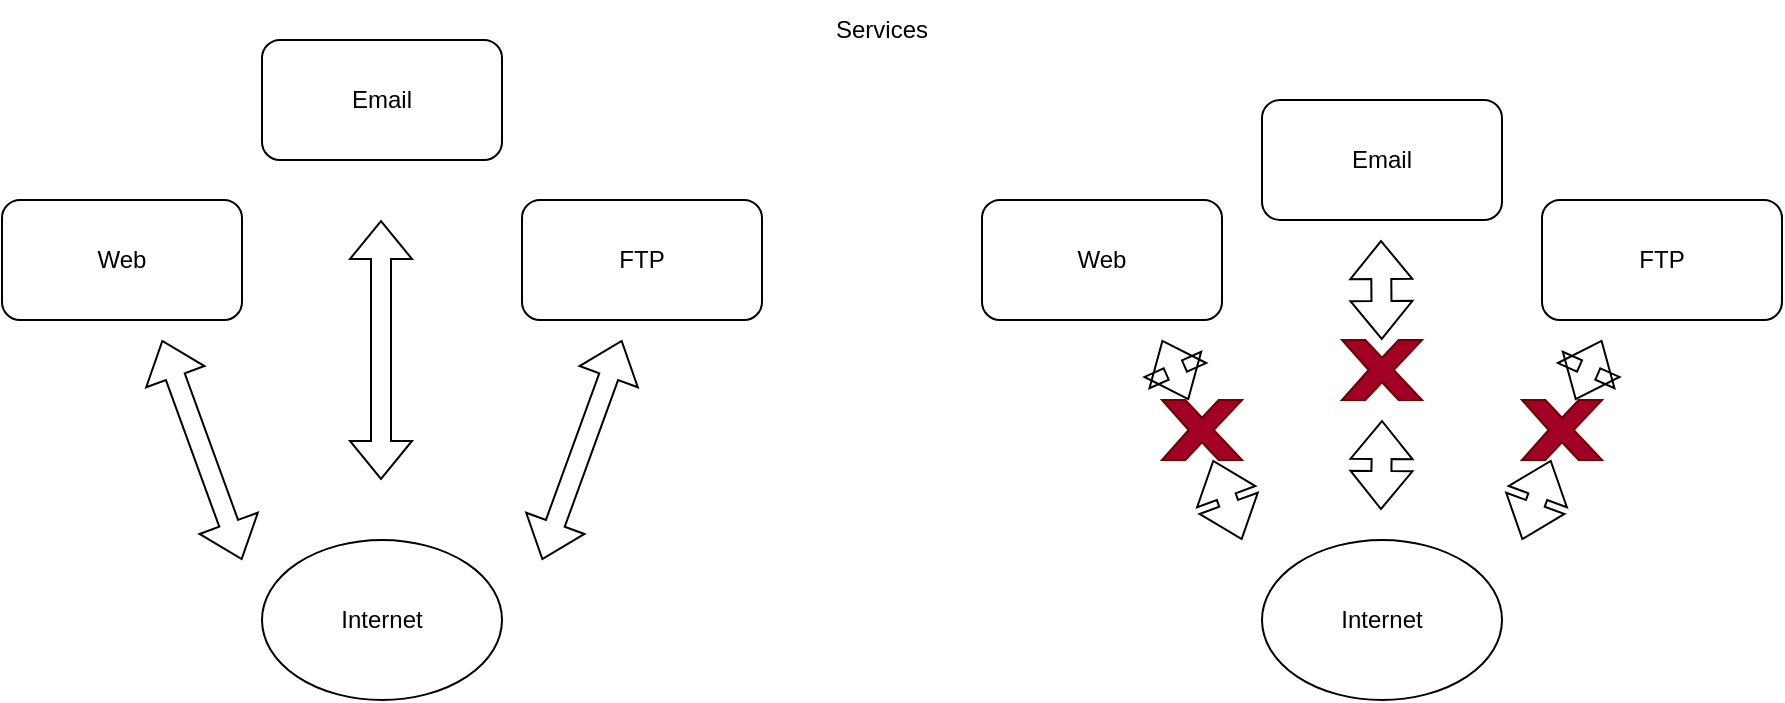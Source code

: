 <mxfile version="23.1.1" type="device">
  <diagram name="Page-1" id="tpV6OoXqru89GLnQi1L3">
    <mxGraphModel dx="1050" dy="530" grid="1" gridSize="10" guides="1" tooltips="1" connect="1" arrows="1" fold="1" page="1" pageScale="1" pageWidth="827" pageHeight="1169" math="0" shadow="0">
      <root>
        <mxCell id="0" />
        <mxCell id="1" parent="0" />
        <mxCell id="1ozwLtLMwtQV_CR9294f-1" value="" style="ellipse;whiteSpace=wrap;html=1;" vertex="1" parent="1">
          <mxGeometry x="180" y="290" width="120" height="80" as="geometry" />
        </mxCell>
        <mxCell id="1ozwLtLMwtQV_CR9294f-2" value="" style="ellipse;whiteSpace=wrap;html=1;" vertex="1" parent="1">
          <mxGeometry x="680" y="290" width="120" height="80" as="geometry" />
        </mxCell>
        <mxCell id="1ozwLtLMwtQV_CR9294f-3" value="Internet" style="text;html=1;strokeColor=none;fillColor=none;align=center;verticalAlign=middle;whiteSpace=wrap;rounded=0;" vertex="1" parent="1">
          <mxGeometry x="210" y="315" width="60" height="30" as="geometry" />
        </mxCell>
        <mxCell id="1ozwLtLMwtQV_CR9294f-4" value="Internet" style="text;html=1;strokeColor=none;fillColor=none;align=center;verticalAlign=middle;whiteSpace=wrap;rounded=0;" vertex="1" parent="1">
          <mxGeometry x="710" y="315" width="60" height="30" as="geometry" />
        </mxCell>
        <mxCell id="1ozwLtLMwtQV_CR9294f-5" value="" style="rounded=1;whiteSpace=wrap;html=1;" vertex="1" parent="1">
          <mxGeometry x="50" y="120" width="120" height="60" as="geometry" />
        </mxCell>
        <mxCell id="1ozwLtLMwtQV_CR9294f-6" value="" style="rounded=1;whiteSpace=wrap;html=1;" vertex="1" parent="1">
          <mxGeometry x="180" y="40" width="120" height="60" as="geometry" />
        </mxCell>
        <mxCell id="1ozwLtLMwtQV_CR9294f-7" value="" style="rounded=1;whiteSpace=wrap;html=1;" vertex="1" parent="1">
          <mxGeometry x="310" y="120" width="120" height="60" as="geometry" />
        </mxCell>
        <mxCell id="1ozwLtLMwtQV_CR9294f-8" value="" style="rounded=1;whiteSpace=wrap;html=1;" vertex="1" parent="1">
          <mxGeometry x="540" y="120" width="120" height="60" as="geometry" />
        </mxCell>
        <mxCell id="1ozwLtLMwtQV_CR9294f-9" value="" style="rounded=1;whiteSpace=wrap;html=1;" vertex="1" parent="1">
          <mxGeometry x="680" y="70" width="120" height="60" as="geometry" />
        </mxCell>
        <mxCell id="1ozwLtLMwtQV_CR9294f-10" value="" style="rounded=1;whiteSpace=wrap;html=1;" vertex="1" parent="1">
          <mxGeometry x="820" y="120" width="120" height="60" as="geometry" />
        </mxCell>
        <mxCell id="1ozwLtLMwtQV_CR9294f-11" value="" style="shape=flexArrow;endArrow=classic;startArrow=classic;html=1;rounded=0;" edge="1" parent="1">
          <mxGeometry width="100" height="100" relative="1" as="geometry">
            <mxPoint x="320" y="300" as="sourcePoint" />
            <mxPoint x="360" y="190" as="targetPoint" />
          </mxGeometry>
        </mxCell>
        <mxCell id="1ozwLtLMwtQV_CR9294f-12" value="" style="shape=flexArrow;endArrow=classic;startArrow=classic;html=1;rounded=0;" edge="1" parent="1">
          <mxGeometry width="100" height="100" relative="1" as="geometry">
            <mxPoint x="170" y="300" as="sourcePoint" />
            <mxPoint x="130" y="190" as="targetPoint" />
          </mxGeometry>
        </mxCell>
        <mxCell id="1ozwLtLMwtQV_CR9294f-13" value="" style="shape=flexArrow;endArrow=classic;startArrow=classic;html=1;rounded=0;" edge="1" parent="1">
          <mxGeometry width="100" height="100" relative="1" as="geometry">
            <mxPoint x="239.5" y="260" as="sourcePoint" />
            <mxPoint x="239.5" y="130" as="targetPoint" />
          </mxGeometry>
        </mxCell>
        <mxCell id="1ozwLtLMwtQV_CR9294f-16" value="" style="shape=flexArrow;endArrow=classic;startArrow=classic;html=1;rounded=0;" edge="1" parent="1" source="1ozwLtLMwtQV_CR9294f-27">
          <mxGeometry width="100" height="100" relative="1" as="geometry">
            <mxPoint x="670" y="290" as="sourcePoint" />
            <mxPoint x="630" y="190" as="targetPoint" />
          </mxGeometry>
        </mxCell>
        <mxCell id="1ozwLtLMwtQV_CR9294f-17" value="" style="shape=flexArrow;endArrow=classic;startArrow=classic;html=1;rounded=0;entryX=1;entryY=0.25;entryDx=0;entryDy=0;" edge="1" parent="1" source="1ozwLtLMwtQV_CR9294f-29">
          <mxGeometry width="100" height="100" relative="1" as="geometry">
            <mxPoint x="739.5" y="275" as="sourcePoint" />
            <mxPoint x="739.5" y="140" as="targetPoint" />
          </mxGeometry>
        </mxCell>
        <mxCell id="1ozwLtLMwtQV_CR9294f-18" value="" style="shape=flexArrow;endArrow=classic;startArrow=classic;html=1;rounded=0;" edge="1" parent="1" source="1ozwLtLMwtQV_CR9294f-30">
          <mxGeometry width="100" height="100" relative="1" as="geometry">
            <mxPoint x="810" y="290" as="sourcePoint" />
            <mxPoint x="850" y="190" as="targetPoint" />
          </mxGeometry>
        </mxCell>
        <mxCell id="1ozwLtLMwtQV_CR9294f-19" value="Web" style="text;html=1;strokeColor=none;fillColor=none;align=center;verticalAlign=middle;whiteSpace=wrap;rounded=0;" vertex="1" parent="1">
          <mxGeometry x="80" y="135" width="60" height="30" as="geometry" />
        </mxCell>
        <mxCell id="1ozwLtLMwtQV_CR9294f-20" value="Email" style="text;html=1;strokeColor=none;fillColor=none;align=center;verticalAlign=middle;whiteSpace=wrap;rounded=0;" vertex="1" parent="1">
          <mxGeometry x="210" y="55" width="60" height="30" as="geometry" />
        </mxCell>
        <mxCell id="1ozwLtLMwtQV_CR9294f-21" value="FTP" style="text;html=1;strokeColor=none;fillColor=none;align=center;verticalAlign=middle;whiteSpace=wrap;rounded=0;" vertex="1" parent="1">
          <mxGeometry x="340" y="135" width="60" height="30" as="geometry" />
        </mxCell>
        <mxCell id="1ozwLtLMwtQV_CR9294f-22" value="Web" style="text;html=1;strokeColor=none;fillColor=none;align=center;verticalAlign=middle;whiteSpace=wrap;rounded=0;" vertex="1" parent="1">
          <mxGeometry x="570" y="135" width="60" height="30" as="geometry" />
        </mxCell>
        <mxCell id="1ozwLtLMwtQV_CR9294f-23" value="Email" style="text;html=1;strokeColor=none;fillColor=none;align=center;verticalAlign=middle;whiteSpace=wrap;rounded=0;" vertex="1" parent="1">
          <mxGeometry x="710" y="85" width="60" height="30" as="geometry" />
        </mxCell>
        <mxCell id="1ozwLtLMwtQV_CR9294f-24" value="FTP" style="text;html=1;strokeColor=none;fillColor=none;align=center;verticalAlign=middle;whiteSpace=wrap;rounded=0;" vertex="1" parent="1">
          <mxGeometry x="850" y="135" width="60" height="30" as="geometry" />
        </mxCell>
        <mxCell id="1ozwLtLMwtQV_CR9294f-25" value="Services" style="text;html=1;strokeColor=none;fillColor=none;align=center;verticalAlign=middle;whiteSpace=wrap;rounded=0;" vertex="1" parent="1">
          <mxGeometry x="330" y="20" width="320" height="30" as="geometry" />
        </mxCell>
        <mxCell id="1ozwLtLMwtQV_CR9294f-31" value="" style="shape=flexArrow;endArrow=classic;startArrow=classic;html=1;rounded=0;" edge="1" parent="1" target="1ozwLtLMwtQV_CR9294f-30">
          <mxGeometry width="100" height="100" relative="1" as="geometry">
            <mxPoint x="810" y="290" as="sourcePoint" />
            <mxPoint x="850" y="190" as="targetPoint" />
          </mxGeometry>
        </mxCell>
        <mxCell id="1ozwLtLMwtQV_CR9294f-30" value="" style="verticalLabelPosition=bottom;verticalAlign=top;html=1;shape=mxgraph.basic.x;fillColor=#a20025;strokeColor=#6F0000;fontColor=#ffffff;" vertex="1" parent="1">
          <mxGeometry x="810" y="220" width="40" height="30" as="geometry" />
        </mxCell>
        <mxCell id="1ozwLtLMwtQV_CR9294f-36" value="" style="shape=flexArrow;endArrow=classic;startArrow=classic;html=1;rounded=0;" edge="1" parent="1">
          <mxGeometry width="100" height="100" relative="1" as="geometry">
            <mxPoint x="739.5" y="275" as="sourcePoint" />
            <mxPoint x="740" y="230" as="targetPoint" />
          </mxGeometry>
        </mxCell>
        <mxCell id="1ozwLtLMwtQV_CR9294f-29" value="" style="verticalLabelPosition=bottom;verticalAlign=top;html=1;shape=mxgraph.basic.x;fillColor=#a20025;strokeColor=#6F0000;fontColor=#ffffff;" vertex="1" parent="1">
          <mxGeometry x="720" y="190" width="40" height="30" as="geometry" />
        </mxCell>
        <mxCell id="1ozwLtLMwtQV_CR9294f-37" value="" style="shape=flexArrow;endArrow=classic;startArrow=classic;html=1;rounded=0;" edge="1" parent="1" target="1ozwLtLMwtQV_CR9294f-27">
          <mxGeometry width="100" height="100" relative="1" as="geometry">
            <mxPoint x="670" y="290" as="sourcePoint" />
            <mxPoint x="630" y="190" as="targetPoint" />
          </mxGeometry>
        </mxCell>
        <mxCell id="1ozwLtLMwtQV_CR9294f-27" value="" style="verticalLabelPosition=bottom;verticalAlign=top;html=1;shape=mxgraph.basic.x;fillColor=#a20025;strokeColor=#6F0000;fontColor=#ffffff;" vertex="1" parent="1">
          <mxGeometry x="630" y="220" width="40" height="30" as="geometry" />
        </mxCell>
      </root>
    </mxGraphModel>
  </diagram>
</mxfile>

